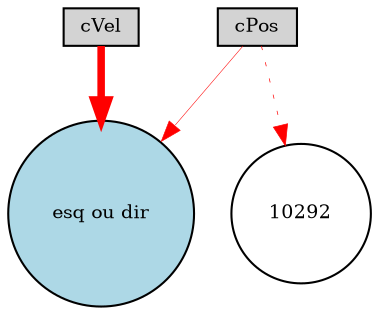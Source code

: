 digraph {
	node [fontsize=9 height=0.2 shape=circle width=0.2]
	cPos [fillcolor=lightgray shape=box style=filled]
	cVel [fillcolor=lightgray shape=box style=filled]
	"esq ou dir" [fillcolor=lightblue style=filled]
	10292 [fillcolor=white style=filled]
	cPos -> 10292 [color=red penwidth=0.3342858858118028 style=dotted]
	cPos -> "esq ou dir" [color=red penwidth=0.2577574857886858 style=solid]
	cVel -> "esq ou dir" [color=red penwidth=3.6146733233996367 style=solid]
}
